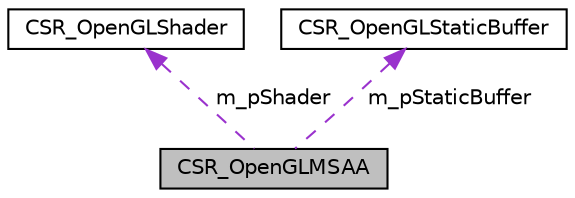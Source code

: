 digraph "CSR_OpenGLMSAA"
{
 // LATEX_PDF_SIZE
  edge [fontname="Helvetica",fontsize="10",labelfontname="Helvetica",labelfontsize="10"];
  node [fontname="Helvetica",fontsize="10",shape=record];
  Node1 [label="CSR_OpenGLMSAA",height=0.2,width=0.4,color="black", fillcolor="grey75", style="filled", fontcolor="black",tooltip=" "];
  Node2 -> Node1 [dir="back",color="darkorchid3",fontsize="10",style="dashed",label=" m_pShader" ,fontname="Helvetica"];
  Node2 [label="CSR_OpenGLShader",height=0.2,width=0.4,color="black", fillcolor="white", style="filled",URL="$struct_c_s_r___open_g_l_shader.html",tooltip=" "];
  Node3 -> Node1 [dir="back",color="darkorchid3",fontsize="10",style="dashed",label=" m_pStaticBuffer" ,fontname="Helvetica"];
  Node3 [label="CSR_OpenGLStaticBuffer",height=0.2,width=0.4,color="black", fillcolor="white", style="filled",URL="$struct_c_s_r___open_g_l_static_buffer.html",tooltip=" "];
}
